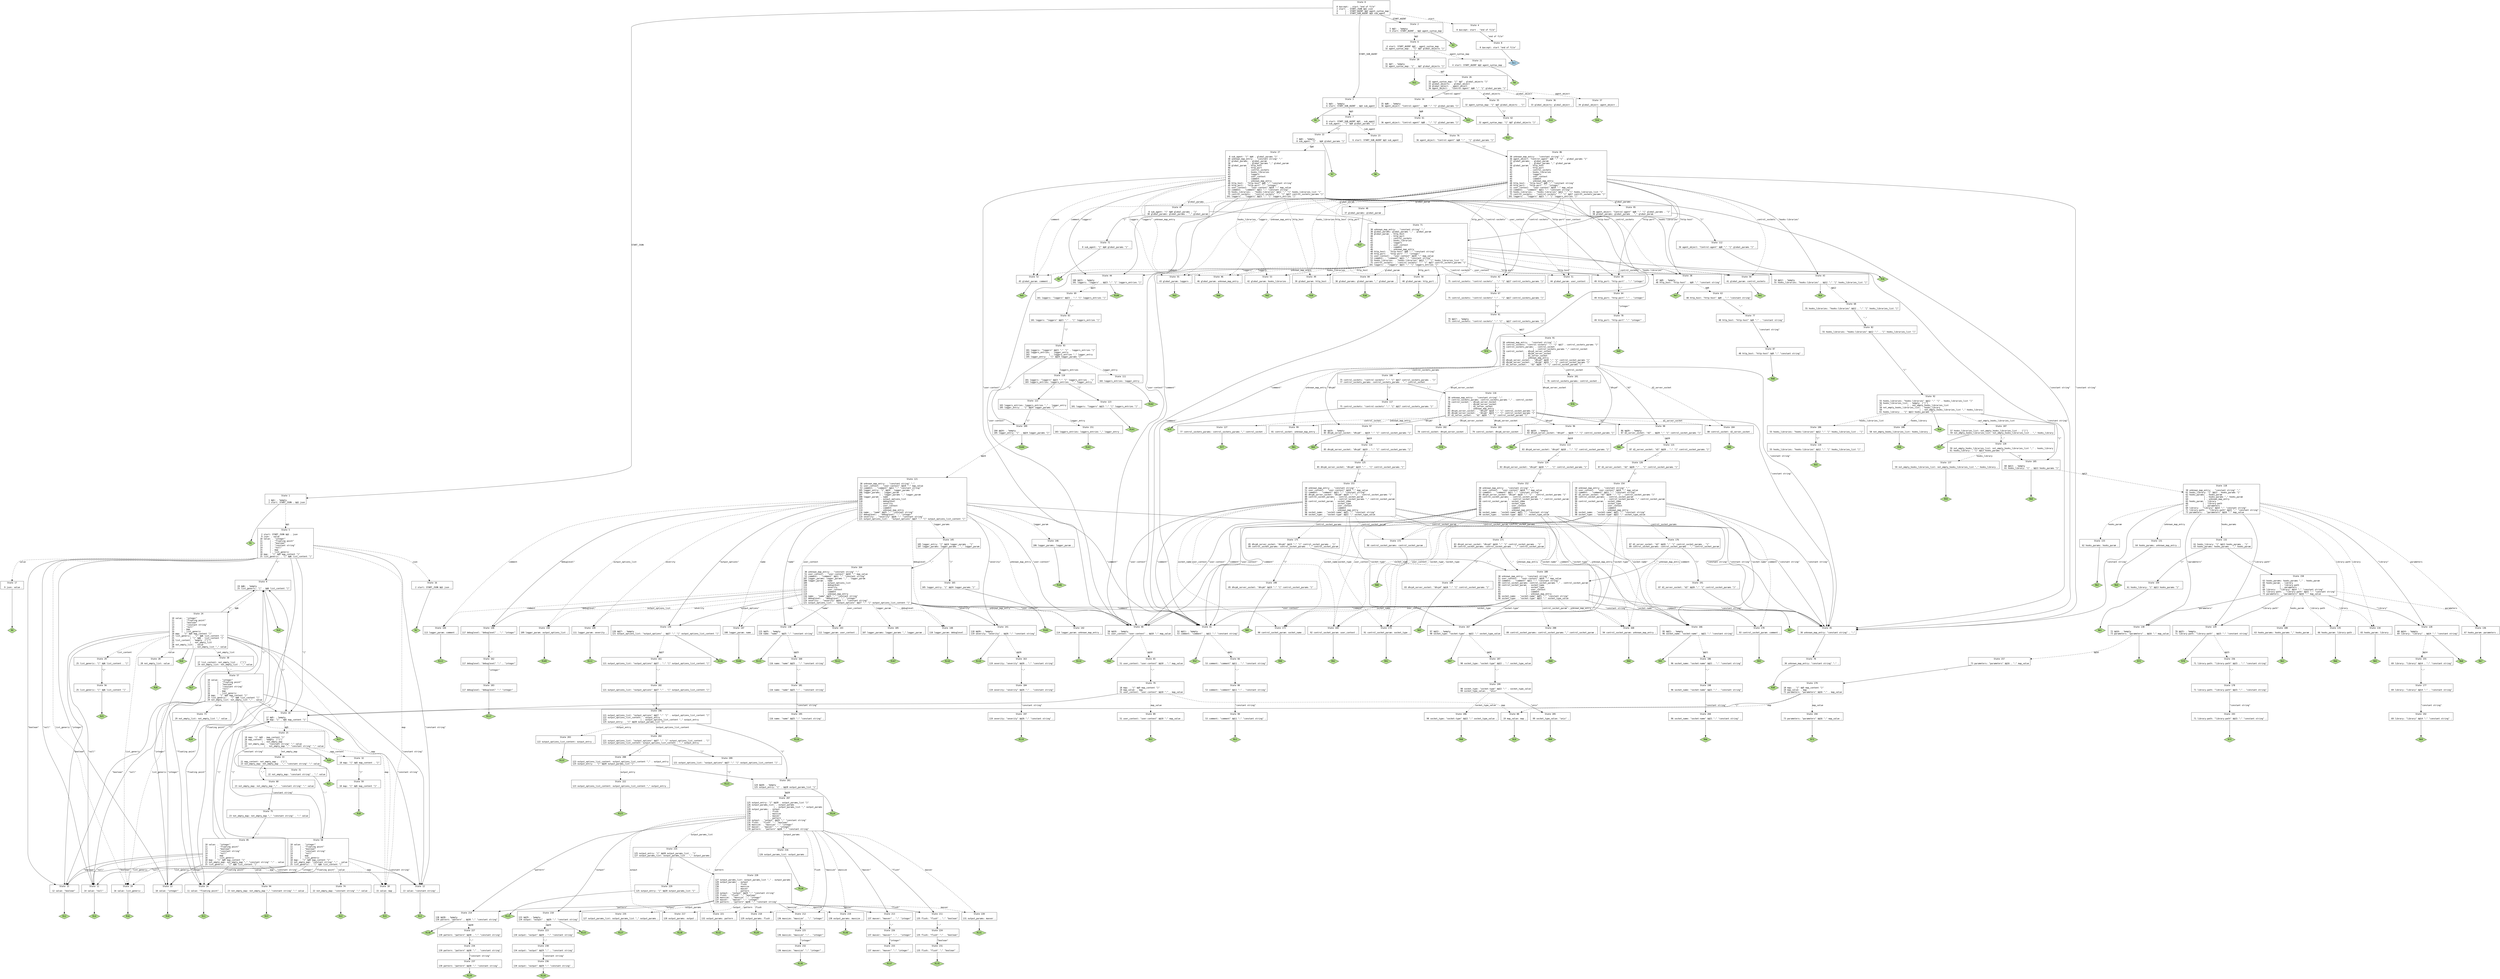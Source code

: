 // Generated by GNU Bison 3.5.1.
// Report bugs to <bug-bison@gnu.org>.
// Home page: <https://www.gnu.org/software/bison/>.

digraph "agent_parser.yy"
{
  node [fontname = courier, shape = box, colorscheme = paired6]
  edge [fontname = courier]

  0 [label="State 0\n\l  0 $accept: . start \"end of file\"\l  2 start: . START_JSON $@1 json\l  4      | . START_AGENT $@2 agent_syntax_map\l  6      | . START_SUB_AGENT $@3 sub_agent\l"]
  0 -> 1 [style=solid label="START_JSON"]
  0 -> 2 [style=solid label="START_AGENT"]
  0 -> 3 [style=solid label="START_SUB_AGENT"]
  0 -> 4 [style=dashed label="start"]
  1 [label="State 1\n\l  1 $@1: . %empty\l  2 start: START_JSON . $@1 json\l"]
  1 -> 5 [style=dashed label="$@1"]
  1 -> "1R1" [style=solid]
 "1R1" [label="R1", fillcolor=3, shape=diamond, style=filled]
  2 [label="State 2\n\l  3 $@2: . %empty\l  4 start: START_AGENT . $@2 agent_syntax_map\l"]
  2 -> 6 [style=dashed label="$@2"]
  2 -> "2R3" [style=solid]
 "2R3" [label="R3", fillcolor=3, shape=diamond, style=filled]
  3 [label="State 3\n\l  5 $@3: . %empty\l  6 start: START_SUB_AGENT . $@3 sub_agent\l"]
  3 -> 7 [style=dashed label="$@3"]
  3 -> "3R5" [style=solid]
 "3R5" [label="R5", fillcolor=3, shape=diamond, style=filled]
  4 [label="State 4\n\l  0 $accept: start . \"end of file\"\l"]
  4 -> 8 [style=solid label="\"end of file\""]
  5 [label="State 5\n\l  2 start: START_JSON $@1 . json\l  9 json: . value\l 10 value: . \"integer\"\l 11      | . \"floating point\"\l 12      | . \"boolean\"\l 13      | . \"constant string\"\l 14      | . \"null\"\l 15      | . map\l 16      | . list_generic\l 18 map: . \"{\" $@5 map_content \"}\"\l 25 list_generic: . \"[\" $@6 list_content \"]\"\l"]
  5 -> 9 [style=solid label="\"[\""]
  5 -> 10 [style=solid label="\"{\""]
  5 -> 11 [style=solid label="\"null\""]
  5 -> 12 [style=solid label="\"constant string\""]
  5 -> 13 [style=solid label="\"integer\""]
  5 -> 14 [style=solid label="\"floating point\""]
  5 -> 15 [style=solid label="\"boolean\""]
  5 -> 16 [style=dashed label="json"]
  5 -> 17 [style=dashed label="value"]
  5 -> 18 [style=dashed label="map"]
  5 -> 19 [style=dashed label="list_generic"]
  6 [label="State 6\n\l  4 start: START_AGENT $@2 . agent_syntax_map\l 32 agent_syntax_map: . \"{\" $@7 global_objects \"}\"\l"]
  6 -> 20 [style=solid label="\"{\""]
  6 -> 21 [style=dashed label="agent_syntax_map"]
  7 [label="State 7\n\l  6 start: START_SUB_AGENT $@3 . sub_agent\l  8 sub_agent: . \"{\" $@4 global_params \"}\"\l"]
  7 -> 22 [style=solid label="\"{\""]
  7 -> 23 [style=dashed label="sub_agent"]
  8 [label="State 8\n\l  0 $accept: start \"end of file\" .\l"]
  8 -> "8R0" [style=solid]
 "8R0" [label="Acc", fillcolor=1, shape=diamond, style=filled]
  9 [label="State 9\n\l 24 $@6: . %empty\l 25 list_generic: \"[\" . $@6 list_content \"]\"\l"]
  9 -> 24 [style=dashed label="$@6"]
  9 -> "9R24" [style=solid]
 "9R24" [label="R24", fillcolor=3, shape=diamond, style=filled]
  10 [label="State 10\n\l 17 $@5: . %empty\l 18 map: \"{\" . $@5 map_content \"}\"\l"]
  10 -> 25 [style=dashed label="$@5"]
  10 -> "10R17" [style=solid]
 "10R17" [label="R17", fillcolor=3, shape=diamond, style=filled]
  11 [label="State 11\n\l 14 value: \"null\" .\l"]
  11 -> "11R14" [style=solid]
 "11R14" [label="R14", fillcolor=3, shape=diamond, style=filled]
  12 [label="State 12\n\l 13 value: \"constant string\" .\l"]
  12 -> "12R13" [style=solid]
 "12R13" [label="R13", fillcolor=3, shape=diamond, style=filled]
  13 [label="State 13\n\l 10 value: \"integer\" .\l"]
  13 -> "13R10" [style=solid]
 "13R10" [label="R10", fillcolor=3, shape=diamond, style=filled]
  14 [label="State 14\n\l 11 value: \"floating point\" .\l"]
  14 -> "14R11" [style=solid]
 "14R11" [label="R11", fillcolor=3, shape=diamond, style=filled]
  15 [label="State 15\n\l 12 value: \"boolean\" .\l"]
  15 -> "15R12" [style=solid]
 "15R12" [label="R12", fillcolor=3, shape=diamond, style=filled]
  16 [label="State 16\n\l  2 start: START_JSON $@1 json .\l"]
  16 -> "16R2" [style=solid]
 "16R2" [label="R2", fillcolor=3, shape=diamond, style=filled]
  17 [label="State 17\n\l  9 json: value .\l"]
  17 -> "17R9" [style=solid]
 "17R9" [label="R9", fillcolor=3, shape=diamond, style=filled]
  18 [label="State 18\n\l 15 value: map .\l"]
  18 -> "18R15" [style=solid]
 "18R15" [label="R15", fillcolor=3, shape=diamond, style=filled]
  19 [label="State 19\n\l 16 value: list_generic .\l"]
  19 -> "19R16" [style=solid]
 "19R16" [label="R16", fillcolor=3, shape=diamond, style=filled]
  20 [label="State 20\n\l 31 $@7: . %empty\l 32 agent_syntax_map: \"{\" . $@7 global_objects \"}\"\l"]
  20 -> 26 [style=dashed label="$@7"]
  20 -> "20R31" [style=solid]
 "20R31" [label="R31", fillcolor=3, shape=diamond, style=filled]
  21 [label="State 21\n\l  4 start: START_AGENT $@2 agent_syntax_map .\l"]
  21 -> "21R4" [style=solid]
 "21R4" [label="R4", fillcolor=3, shape=diamond, style=filled]
  22 [label="State 22\n\l  7 $@4: . %empty\l  8 sub_agent: \"{\" . $@4 global_params \"}\"\l"]
  22 -> 27 [style=dashed label="$@4"]
  22 -> "22R7" [style=solid]
 "22R7" [label="R7", fillcolor=3, shape=diamond, style=filled]
  23 [label="State 23\n\l  6 start: START_SUB_AGENT $@3 sub_agent .\l"]
  23 -> "23R6" [style=solid]
 "23R6" [label="R6", fillcolor=3, shape=diamond, style=filled]
  24 [label="State 24\n\l 10 value: . \"integer\"\l 11      | . \"floating point\"\l 12      | . \"boolean\"\l 13      | . \"constant string\"\l 14      | . \"null\"\l 15      | . map\l 16      | . list_generic\l 18 map: . \"{\" $@5 map_content \"}\"\l 25 list_generic: . \"[\" $@6 list_content \"]\"\l 25             | \"[\" $@6 . list_content \"]\"\l 26 list_content: . %empty  [\"]\"]\l 27             | . not_empty_list\l 28 not_empty_list: . value\l 29               | . not_empty_list \",\" value\l"]
  24 -> 9 [style=solid label="\"[\""]
  24 -> 10 [style=solid label="\"{\""]
  24 -> 11 [style=solid label="\"null\""]
  24 -> 12 [style=solid label="\"constant string\""]
  24 -> 13 [style=solid label="\"integer\""]
  24 -> 14 [style=solid label="\"floating point\""]
  24 -> 15 [style=solid label="\"boolean\""]
  24 -> 28 [style=dashed label="value"]
  24 -> 18 [style=dashed label="map"]
  24 -> 19 [style=dashed label="list_generic"]
  24 -> 29 [style=dashed label="list_content"]
  24 -> 30 [style=dashed label="not_empty_list"]
  24 -> "24R26" [style=solid]
 "24R26" [label="R26", fillcolor=3, shape=diamond, style=filled]
  25 [label="State 25\n\l 18 map: \"{\" $@5 . map_content \"}\"\l 20 map_content: . %empty  [\"}\"]\l 21            | . not_empty_map\l 22 not_empty_map: . \"constant string\" \":\" value\l 23              | . not_empty_map \",\" \"constant string\" \":\" value\l"]
  25 -> 31 [style=solid label="\"constant string\""]
  25 -> 32 [style=dashed label="map_content"]
  25 -> 33 [style=dashed label="not_empty_map"]
  25 -> "25R20" [style=solid]
 "25R20" [label="R20", fillcolor=3, shape=diamond, style=filled]
  26 [label="State 26\n\l 32 agent_syntax_map: \"{\" $@7 . global_objects \"}\"\l 33 global_objects: . global_object\l 34 global_object: . agent_object\l 36 agent_object: . \"Control-agent\" $@8 \":\" \"{\" global_params \"}\"\l"]
  26 -> 34 [style=solid label="\"Control-agent\""]
  26 -> 35 [style=dashed label="global_objects"]
  26 -> 36 [style=dashed label="global_object"]
  26 -> 37 [style=dashed label="agent_object"]
  27 [label="State 27\n\l  8 sub_agent: \"{\" $@4 . global_params \"}\"\l 30 unknown_map_entry: . \"constant string\" \":\"\l 37 global_params: . global_param\l 38              | . global_params \",\" global_param\l 39 global_param: . http_host\l 40             | . http_port\l 41             | . control_sockets\l 42             | . hooks_libraries\l 43             | . loggers\l 44             | . user_context\l 45             | . comment\l 46             | . unknown_map_entry\l 48 http_host: . \"http-host\" $@9 \":\" \"constant string\"\l 49 http_port: . \"http-port\" \":\" \"integer\"\l 51 user_context: . \"user-context\" $@10 \":\" map_value\l 53 comment: . \"comment\" $@11 \":\" \"constant string\"\l 55 hooks_libraries: . \"hooks-libraries\" $@12 \":\" \"[\" hooks_libraries_list \"]\"\l 75 control_sockets: . \"control-sockets\" \":\" \"{\" $@17 control_sockets_params \"}\"\l101 loggers: . \"loggers\" $@23 \":\" \"[\" loggers_entries \"]\"\l"]
  27 -> 38 [style=solid label="\"http-host\""]
  27 -> 39 [style=solid label="\"http-port\""]
  27 -> 40 [style=solid label="\"user-context\""]
  27 -> 41 [style=solid label="\"comment\""]
  27 -> 42 [style=solid label="\"control-sockets\""]
  27 -> 43 [style=solid label="\"hooks-libraries\""]
  27 -> 44 [style=solid label="\"loggers\""]
  27 -> 45 [style=solid label="\"constant string\""]
  27 -> 46 [style=dashed label="unknown_map_entry"]
  27 -> 47 [style=dashed label="global_params"]
  27 -> 48 [style=dashed label="global_param"]
  27 -> 49 [style=dashed label="http_host"]
  27 -> 50 [style=dashed label="http_port"]
  27 -> 51 [style=dashed label="user_context"]
  27 -> 52 [style=dashed label="comment"]
  27 -> 53 [style=dashed label="hooks_libraries"]
  27 -> 54 [style=dashed label="control_sockets"]
  27 -> 55 [style=dashed label="loggers"]
  28 [label="State 28\n\l 28 not_empty_list: value .\l"]
  28 -> "28R28" [style=solid]
 "28R28" [label="R28", fillcolor=3, shape=diamond, style=filled]
  29 [label="State 29\n\l 25 list_generic: \"[\" $@6 list_content . \"]\"\l"]
  29 -> 56 [style=solid label="\"]\""]
  30 [label="State 30\n\l 27 list_content: not_empty_list .  [\"]\"]\l 29 not_empty_list: not_empty_list . \",\" value\l"]
  30 -> 57 [style=solid label="\",\""]
  30 -> "30R27" [style=solid]
 "30R27" [label="R27", fillcolor=3, shape=diamond, style=filled]
  31 [label="State 31\n\l 22 not_empty_map: \"constant string\" . \":\" value\l"]
  31 -> 58 [style=solid label="\":\""]
  32 [label="State 32\n\l 18 map: \"{\" $@5 map_content . \"}\"\l"]
  32 -> 59 [style=solid label="\"}\""]
  33 [label="State 33\n\l 21 map_content: not_empty_map .  [\"}\"]\l 23 not_empty_map: not_empty_map . \",\" \"constant string\" \":\" value\l"]
  33 -> 60 [style=solid label="\",\""]
  33 -> "33R21" [style=solid]
 "33R21" [label="R21", fillcolor=3, shape=diamond, style=filled]
  34 [label="State 34\n\l 35 $@8: . %empty\l 36 agent_object: \"Control-agent\" . $@8 \":\" \"{\" global_params \"}\"\l"]
  34 -> 61 [style=dashed label="$@8"]
  34 -> "34R35" [style=solid]
 "34R35" [label="R35", fillcolor=3, shape=diamond, style=filled]
  35 [label="State 35\n\l 32 agent_syntax_map: \"{\" $@7 global_objects . \"}\"\l"]
  35 -> 62 [style=solid label="\"}\""]
  36 [label="State 36\n\l 33 global_objects: global_object .\l"]
  36 -> "36R33" [style=solid]
 "36R33" [label="R33", fillcolor=3, shape=diamond, style=filled]
  37 [label="State 37\n\l 34 global_object: agent_object .\l"]
  37 -> "37R34" [style=solid]
 "37R34" [label="R34", fillcolor=3, shape=diamond, style=filled]
  38 [label="State 38\n\l 47 $@9: . %empty\l 48 http_host: \"http-host\" . $@9 \":\" \"constant string\"\l"]
  38 -> 63 [style=dashed label="$@9"]
  38 -> "38R47" [style=solid]
 "38R47" [label="R47", fillcolor=3, shape=diamond, style=filled]
  39 [label="State 39\n\l 49 http_port: \"http-port\" . \":\" \"integer\"\l"]
  39 -> 64 [style=solid label="\":\""]
  40 [label="State 40\n\l 50 $@10: . %empty\l 51 user_context: \"user-context\" . $@10 \":\" map_value\l"]
  40 -> 65 [style=dashed label="$@10"]
  40 -> "40R50" [style=solid]
 "40R50" [label="R50", fillcolor=3, shape=diamond, style=filled]
  41 [label="State 41\n\l 52 $@11: . %empty\l 53 comment: \"comment\" . $@11 \":\" \"constant string\"\l"]
  41 -> 66 [style=dashed label="$@11"]
  41 -> "41R52" [style=solid]
 "41R52" [label="R52", fillcolor=3, shape=diamond, style=filled]
  42 [label="State 42\n\l 75 control_sockets: \"control-sockets\" . \":\" \"{\" $@17 control_sockets_params \"}\"\l"]
  42 -> 67 [style=solid label="\":\""]
  43 [label="State 43\n\l 54 $@12: . %empty\l 55 hooks_libraries: \"hooks-libraries\" . $@12 \":\" \"[\" hooks_libraries_list \"]\"\l"]
  43 -> 68 [style=dashed label="$@12"]
  43 -> "43R54" [style=solid]
 "43R54" [label="R54", fillcolor=3, shape=diamond, style=filled]
  44 [label="State 44\n\l100 $@23: . %empty\l101 loggers: \"loggers\" . $@23 \":\" \"[\" loggers_entries \"]\"\l"]
  44 -> 69 [style=dashed label="$@23"]
  44 -> "44R100" [style=solid]
 "44R100" [label="R100", fillcolor=3, shape=diamond, style=filled]
  45 [label="State 45\n\l 30 unknown_map_entry: \"constant string\" . \":\"\l"]
  45 -> 70 [style=solid label="\":\""]
  46 [label="State 46\n\l 46 global_param: unknown_map_entry .\l"]
  46 -> "46R46" [style=solid]
 "46R46" [label="R46", fillcolor=3, shape=diamond, style=filled]
  47 [label="State 47\n\l  8 sub_agent: \"{\" $@4 global_params . \"}\"\l 38 global_params: global_params . \",\" global_param\l"]
  47 -> 71 [style=solid label="\",\""]
  47 -> 72 [style=solid label="\"}\""]
  48 [label="State 48\n\l 37 global_params: global_param .\l"]
  48 -> "48R37" [style=solid]
 "48R37" [label="R37", fillcolor=3, shape=diamond, style=filled]
  49 [label="State 49\n\l 39 global_param: http_host .\l"]
  49 -> "49R39" [style=solid]
 "49R39" [label="R39", fillcolor=3, shape=diamond, style=filled]
  50 [label="State 50\n\l 40 global_param: http_port .\l"]
  50 -> "50R40" [style=solid]
 "50R40" [label="R40", fillcolor=3, shape=diamond, style=filled]
  51 [label="State 51\n\l 44 global_param: user_context .\l"]
  51 -> "51R44" [style=solid]
 "51R44" [label="R44", fillcolor=3, shape=diamond, style=filled]
  52 [label="State 52\n\l 45 global_param: comment .\l"]
  52 -> "52R45" [style=solid]
 "52R45" [label="R45", fillcolor=3, shape=diamond, style=filled]
  53 [label="State 53\n\l 42 global_param: hooks_libraries .\l"]
  53 -> "53R42" [style=solid]
 "53R42" [label="R42", fillcolor=3, shape=diamond, style=filled]
  54 [label="State 54\n\l 41 global_param: control_sockets .\l"]
  54 -> "54R41" [style=solid]
 "54R41" [label="R41", fillcolor=3, shape=diamond, style=filled]
  55 [label="State 55\n\l 43 global_param: loggers .\l"]
  55 -> "55R43" [style=solid]
 "55R43" [label="R43", fillcolor=3, shape=diamond, style=filled]
  56 [label="State 56\n\l 25 list_generic: \"[\" $@6 list_content \"]\" .\l"]
  56 -> "56R25" [style=solid]
 "56R25" [label="R25", fillcolor=3, shape=diamond, style=filled]
  57 [label="State 57\n\l 10 value: . \"integer\"\l 11      | . \"floating point\"\l 12      | . \"boolean\"\l 13      | . \"constant string\"\l 14      | . \"null\"\l 15      | . map\l 16      | . list_generic\l 18 map: . \"{\" $@5 map_content \"}\"\l 25 list_generic: . \"[\" $@6 list_content \"]\"\l 29 not_empty_list: not_empty_list \",\" . value\l"]
  57 -> 9 [style=solid label="\"[\""]
  57 -> 10 [style=solid label="\"{\""]
  57 -> 11 [style=solid label="\"null\""]
  57 -> 12 [style=solid label="\"constant string\""]
  57 -> 13 [style=solid label="\"integer\""]
  57 -> 14 [style=solid label="\"floating point\""]
  57 -> 15 [style=solid label="\"boolean\""]
  57 -> 73 [style=dashed label="value"]
  57 -> 18 [style=dashed label="map"]
  57 -> 19 [style=dashed label="list_generic"]
  58 [label="State 58\n\l 10 value: . \"integer\"\l 11      | . \"floating point\"\l 12      | . \"boolean\"\l 13      | . \"constant string\"\l 14      | . \"null\"\l 15      | . map\l 16      | . list_generic\l 18 map: . \"{\" $@5 map_content \"}\"\l 22 not_empty_map: \"constant string\" \":\" . value\l 25 list_generic: . \"[\" $@6 list_content \"]\"\l"]
  58 -> 9 [style=solid label="\"[\""]
  58 -> 10 [style=solid label="\"{\""]
  58 -> 11 [style=solid label="\"null\""]
  58 -> 12 [style=solid label="\"constant string\""]
  58 -> 13 [style=solid label="\"integer\""]
  58 -> 14 [style=solid label="\"floating point\""]
  58 -> 15 [style=solid label="\"boolean\""]
  58 -> 74 [style=dashed label="value"]
  58 -> 18 [style=dashed label="map"]
  58 -> 19 [style=dashed label="list_generic"]
  59 [label="State 59\n\l 18 map: \"{\" $@5 map_content \"}\" .\l"]
  59 -> "59R18" [style=solid]
 "59R18" [label="R18", fillcolor=3, shape=diamond, style=filled]
  60 [label="State 60\n\l 23 not_empty_map: not_empty_map \",\" . \"constant string\" \":\" value\l"]
  60 -> 75 [style=solid label="\"constant string\""]
  61 [label="State 61\n\l 36 agent_object: \"Control-agent\" $@8 . \":\" \"{\" global_params \"}\"\l"]
  61 -> 76 [style=solid label="\":\""]
  62 [label="State 62\n\l 32 agent_syntax_map: \"{\" $@7 global_objects \"}\" .\l"]
  62 -> "62R32" [style=solid]
 "62R32" [label="R32", fillcolor=3, shape=diamond, style=filled]
  63 [label="State 63\n\l 48 http_host: \"http-host\" $@9 . \":\" \"constant string\"\l"]
  63 -> 77 [style=solid label="\":\""]
  64 [label="State 64\n\l 49 http_port: \"http-port\" \":\" . \"integer\"\l"]
  64 -> 78 [style=solid label="\"integer\""]
  65 [label="State 65\n\l 51 user_context: \"user-context\" $@10 . \":\" map_value\l"]
  65 -> 79 [style=solid label="\":\""]
  66 [label="State 66\n\l 53 comment: \"comment\" $@11 . \":\" \"constant string\"\l"]
  66 -> 80 [style=solid label="\":\""]
  67 [label="State 67\n\l 75 control_sockets: \"control-sockets\" \":\" . \"{\" $@17 control_sockets_params \"}\"\l"]
  67 -> 81 [style=solid label="\"{\""]
  68 [label="State 68\n\l 55 hooks_libraries: \"hooks-libraries\" $@12 . \":\" \"[\" hooks_libraries_list \"]\"\l"]
  68 -> 82 [style=solid label="\":\""]
  69 [label="State 69\n\l101 loggers: \"loggers\" $@23 . \":\" \"[\" loggers_entries \"]\"\l"]
  69 -> 83 [style=solid label="\":\""]
  70 [label="State 70\n\l 30 unknown_map_entry: \"constant string\" \":\" .\l"]
  70 -> "70R30" [style=solid]
 "70R30" [label="R30", fillcolor=3, shape=diamond, style=filled]
  71 [label="State 71\n\l 30 unknown_map_entry: . \"constant string\" \":\"\l 38 global_params: global_params \",\" . global_param\l 39 global_param: . http_host\l 40             | . http_port\l 41             | . control_sockets\l 42             | . hooks_libraries\l 43             | . loggers\l 44             | . user_context\l 45             | . comment\l 46             | . unknown_map_entry\l 48 http_host: . \"http-host\" $@9 \":\" \"constant string\"\l 49 http_port: . \"http-port\" \":\" \"integer\"\l 51 user_context: . \"user-context\" $@10 \":\" map_value\l 53 comment: . \"comment\" $@11 \":\" \"constant string\"\l 55 hooks_libraries: . \"hooks-libraries\" $@12 \":\" \"[\" hooks_libraries_list \"]\"\l 75 control_sockets: . \"control-sockets\" \":\" \"{\" $@17 control_sockets_params \"}\"\l101 loggers: . \"loggers\" $@23 \":\" \"[\" loggers_entries \"]\"\l"]
  71 -> 38 [style=solid label="\"http-host\""]
  71 -> 39 [style=solid label="\"http-port\""]
  71 -> 40 [style=solid label="\"user-context\""]
  71 -> 41 [style=solid label="\"comment\""]
  71 -> 42 [style=solid label="\"control-sockets\""]
  71 -> 43 [style=solid label="\"hooks-libraries\""]
  71 -> 44 [style=solid label="\"loggers\""]
  71 -> 45 [style=solid label="\"constant string\""]
  71 -> 46 [style=dashed label="unknown_map_entry"]
  71 -> 84 [style=dashed label="global_param"]
  71 -> 49 [style=dashed label="http_host"]
  71 -> 50 [style=dashed label="http_port"]
  71 -> 51 [style=dashed label="user_context"]
  71 -> 52 [style=dashed label="comment"]
  71 -> 53 [style=dashed label="hooks_libraries"]
  71 -> 54 [style=dashed label="control_sockets"]
  71 -> 55 [style=dashed label="loggers"]
  72 [label="State 72\n\l  8 sub_agent: \"{\" $@4 global_params \"}\" .\l"]
  72 -> "72R8" [style=solid]
 "72R8" [label="R8", fillcolor=3, shape=diamond, style=filled]
  73 [label="State 73\n\l 29 not_empty_list: not_empty_list \",\" value .\l"]
  73 -> "73R29" [style=solid]
 "73R29" [label="R29", fillcolor=3, shape=diamond, style=filled]
  74 [label="State 74\n\l 22 not_empty_map: \"constant string\" \":\" value .\l"]
  74 -> "74R22" [style=solid]
 "74R22" [label="R22", fillcolor=3, shape=diamond, style=filled]
  75 [label="State 75\n\l 23 not_empty_map: not_empty_map \",\" \"constant string\" . \":\" value\l"]
  75 -> 85 [style=solid label="\":\""]
  76 [label="State 76\n\l 36 agent_object: \"Control-agent\" $@8 \":\" . \"{\" global_params \"}\"\l"]
  76 -> 86 [style=solid label="\"{\""]
  77 [label="State 77\n\l 48 http_host: \"http-host\" $@9 \":\" . \"constant string\"\l"]
  77 -> 87 [style=solid label="\"constant string\""]
  78 [label="State 78\n\l 49 http_port: \"http-port\" \":\" \"integer\" .\l"]
  78 -> "78R49" [style=solid]
 "78R49" [label="R49", fillcolor=3, shape=diamond, style=filled]
  79 [label="State 79\n\l 18 map: . \"{\" $@5 map_content \"}\"\l 19 map_value: . map\l 51 user_context: \"user-context\" $@10 \":\" . map_value\l"]
  79 -> 10 [style=solid label="\"{\""]
  79 -> 88 [style=dashed label="map"]
  79 -> 89 [style=dashed label="map_value"]
  80 [label="State 80\n\l 53 comment: \"comment\" $@11 \":\" . \"constant string\"\l"]
  80 -> 90 [style=solid label="\"constant string\""]
  81 [label="State 81\n\l 74 $@17: . %empty\l 75 control_sockets: \"control-sockets\" \":\" \"{\" . $@17 control_sockets_params \"}\"\l"]
  81 -> 91 [style=dashed label="$@17"]
  81 -> "81R74" [style=solid]
 "81R74" [label="R74", fillcolor=3, shape=diamond, style=filled]
  82 [label="State 82\n\l 55 hooks_libraries: \"hooks-libraries\" $@12 \":\" . \"[\" hooks_libraries_list \"]\"\l"]
  82 -> 92 [style=solid label="\"[\""]
  83 [label="State 83\n\l101 loggers: \"loggers\" $@23 \":\" . \"[\" loggers_entries \"]\"\l"]
  83 -> 93 [style=solid label="\"[\""]
  84 [label="State 84\n\l 38 global_params: global_params \",\" global_param .\l"]
  84 -> "84R38" [style=solid]
 "84R38" [label="R38", fillcolor=3, shape=diamond, style=filled]
  85 [label="State 85\n\l 10 value: . \"integer\"\l 11      | . \"floating point\"\l 12      | . \"boolean\"\l 13      | . \"constant string\"\l 14      | . \"null\"\l 15      | . map\l 16      | . list_generic\l 18 map: . \"{\" $@5 map_content \"}\"\l 23 not_empty_map: not_empty_map \",\" \"constant string\" \":\" . value\l 25 list_generic: . \"[\" $@6 list_content \"]\"\l"]
  85 -> 9 [style=solid label="\"[\""]
  85 -> 10 [style=solid label="\"{\""]
  85 -> 11 [style=solid label="\"null\""]
  85 -> 12 [style=solid label="\"constant string\""]
  85 -> 13 [style=solid label="\"integer\""]
  85 -> 14 [style=solid label="\"floating point\""]
  85 -> 15 [style=solid label="\"boolean\""]
  85 -> 94 [style=dashed label="value"]
  85 -> 18 [style=dashed label="map"]
  85 -> 19 [style=dashed label="list_generic"]
  86 [label="State 86\n\l 30 unknown_map_entry: . \"constant string\" \":\"\l 36 agent_object: \"Control-agent\" $@8 \":\" \"{\" . global_params \"}\"\l 37 global_params: . global_param\l 38              | . global_params \",\" global_param\l 39 global_param: . http_host\l 40             | . http_port\l 41             | . control_sockets\l 42             | . hooks_libraries\l 43             | . loggers\l 44             | . user_context\l 45             | . comment\l 46             | . unknown_map_entry\l 48 http_host: . \"http-host\" $@9 \":\" \"constant string\"\l 49 http_port: . \"http-port\" \":\" \"integer\"\l 51 user_context: . \"user-context\" $@10 \":\" map_value\l 53 comment: . \"comment\" $@11 \":\" \"constant string\"\l 55 hooks_libraries: . \"hooks-libraries\" $@12 \":\" \"[\" hooks_libraries_list \"]\"\l 75 control_sockets: . \"control-sockets\" \":\" \"{\" $@17 control_sockets_params \"}\"\l101 loggers: . \"loggers\" $@23 \":\" \"[\" loggers_entries \"]\"\l"]
  86 -> 38 [style=solid label="\"http-host\""]
  86 -> 39 [style=solid label="\"http-port\""]
  86 -> 40 [style=solid label="\"user-context\""]
  86 -> 41 [style=solid label="\"comment\""]
  86 -> 42 [style=solid label="\"control-sockets\""]
  86 -> 43 [style=solid label="\"hooks-libraries\""]
  86 -> 44 [style=solid label="\"loggers\""]
  86 -> 45 [style=solid label="\"constant string\""]
  86 -> 46 [style=dashed label="unknown_map_entry"]
  86 -> 95 [style=dashed label="global_params"]
  86 -> 48 [style=dashed label="global_param"]
  86 -> 49 [style=dashed label="http_host"]
  86 -> 50 [style=dashed label="http_port"]
  86 -> 51 [style=dashed label="user_context"]
  86 -> 52 [style=dashed label="comment"]
  86 -> 53 [style=dashed label="hooks_libraries"]
  86 -> 54 [style=dashed label="control_sockets"]
  86 -> 55 [style=dashed label="loggers"]
  87 [label="State 87\n\l 48 http_host: \"http-host\" $@9 \":\" \"constant string\" .\l"]
  87 -> "87R48" [style=solid]
 "87R48" [label="R48", fillcolor=3, shape=diamond, style=filled]
  88 [label="State 88\n\l 19 map_value: map .\l"]
  88 -> "88R19" [style=solid]
 "88R19" [label="R19", fillcolor=3, shape=diamond, style=filled]
  89 [label="State 89\n\l 51 user_context: \"user-context\" $@10 \":\" map_value .\l"]
  89 -> "89R51" [style=solid]
 "89R51" [label="R51", fillcolor=3, shape=diamond, style=filled]
  90 [label="State 90\n\l 53 comment: \"comment\" $@11 \":\" \"constant string\" .\l"]
  90 -> "90R53" [style=solid]
 "90R53" [label="R53", fillcolor=3, shape=diamond, style=filled]
  91 [label="State 91\n\l 30 unknown_map_entry: . \"constant string\" \":\"\l 75 control_sockets: \"control-sockets\" \":\" \"{\" $@17 . control_sockets_params \"}\"\l 76 control_sockets_params: . control_socket\l 77                       | . control_sockets_params \",\" control_socket\l 78 control_socket: . dhcp4_server_socket\l 79               | . dhcp6_server_socket\l 80               | . d2_server_socket\l 81               | . unknown_map_entry\l 83 dhcp4_server_socket: . \"dhcp4\" $@18 \":\" \"{\" control_socket_params \"}\"\l 85 dhcp6_server_socket: . \"dhcp6\" $@19 \":\" \"{\" control_socket_params \"}\"\l 87 d2_server_socket: . \"d2\" $@20 \":\" \"{\" control_socket_params \"}\"\l"]
  91 -> 96 [style=solid label="\"dhcp4\""]
  91 -> 97 [style=solid label="\"dhcp6\""]
  91 -> 98 [style=solid label="\"d2\""]
  91 -> 45 [style=solid label="\"constant string\""]
  91 -> 99 [style=dashed label="unknown_map_entry"]
  91 -> 100 [style=dashed label="control_sockets_params"]
  91 -> 101 [style=dashed label="control_socket"]
  91 -> 102 [style=dashed label="dhcp4_server_socket"]
  91 -> 103 [style=dashed label="dhcp6_server_socket"]
  91 -> 104 [style=dashed label="d2_server_socket"]
  92 [label="State 92\n\l 55 hooks_libraries: \"hooks-libraries\" $@12 \":\" \"[\" . hooks_libraries_list \"]\"\l 56 hooks_libraries_list: . %empty  [\"]\"]\l 57                     | . not_empty_hooks_libraries_list\l 58 not_empty_hooks_libraries_list: . hooks_library\l 59                               | . not_empty_hooks_libraries_list \",\" hooks_library\l 61 hooks_library: . \"{\" $@13 hooks_params \"}\"\l"]
  92 -> 105 [style=solid label="\"{\""]
  92 -> 106 [style=dashed label="hooks_libraries_list"]
  92 -> 107 [style=dashed label="not_empty_hooks_libraries_list"]
  92 -> 108 [style=dashed label="hooks_library"]
  92 -> "92R56" [style=solid]
 "92R56" [label="R56", fillcolor=3, shape=diamond, style=filled]
  93 [label="State 93\n\l101 loggers: \"loggers\" $@23 \":\" \"[\" . loggers_entries \"]\"\l102 loggers_entries: . logger_entry\l103                | . loggers_entries \",\" logger_entry\l105 logger_entry: . \"{\" $@24 logger_params \"}\"\l"]
  93 -> 109 [style=solid label="\"{\""]
  93 -> 110 [style=dashed label="loggers_entries"]
  93 -> 111 [style=dashed label="logger_entry"]
  94 [label="State 94\n\l 23 not_empty_map: not_empty_map \",\" \"constant string\" \":\" value .\l"]
  94 -> "94R23" [style=solid]
 "94R23" [label="R23", fillcolor=3, shape=diamond, style=filled]
  95 [label="State 95\n\l 36 agent_object: \"Control-agent\" $@8 \":\" \"{\" global_params . \"}\"\l 38 global_params: global_params . \",\" global_param\l"]
  95 -> 71 [style=solid label="\",\""]
  95 -> 112 [style=solid label="\"}\""]
  96 [label="State 96\n\l 82 $@18: . %empty\l 83 dhcp4_server_socket: \"dhcp4\" . $@18 \":\" \"{\" control_socket_params \"}\"\l"]
  96 -> 113 [style=dashed label="$@18"]
  96 -> "96R82" [style=solid]
 "96R82" [label="R82", fillcolor=3, shape=diamond, style=filled]
  97 [label="State 97\n\l 84 $@19: . %empty\l 85 dhcp6_server_socket: \"dhcp6\" . $@19 \":\" \"{\" control_socket_params \"}\"\l"]
  97 -> 114 [style=dashed label="$@19"]
  97 -> "97R84" [style=solid]
 "97R84" [label="R84", fillcolor=3, shape=diamond, style=filled]
  98 [label="State 98\n\l 86 $@20: . %empty\l 87 d2_server_socket: \"d2\" . $@20 \":\" \"{\" control_socket_params \"}\"\l"]
  98 -> 115 [style=dashed label="$@20"]
  98 -> "98R86" [style=solid]
 "98R86" [label="R86", fillcolor=3, shape=diamond, style=filled]
  99 [label="State 99\n\l 81 control_socket: unknown_map_entry .\l"]
  99 -> "99R81" [style=solid]
 "99R81" [label="R81", fillcolor=3, shape=diamond, style=filled]
  100 [label="State 100\n\l 75 control_sockets: \"control-sockets\" \":\" \"{\" $@17 control_sockets_params . \"}\"\l 77 control_sockets_params: control_sockets_params . \",\" control_socket\l"]
  100 -> 116 [style=solid label="\",\""]
  100 -> 117 [style=solid label="\"}\""]
  101 [label="State 101\n\l 76 control_sockets_params: control_socket .\l"]
  101 -> "101R76" [style=solid]
 "101R76" [label="R76", fillcolor=3, shape=diamond, style=filled]
  102 [label="State 102\n\l 78 control_socket: dhcp4_server_socket .\l"]
  102 -> "102R78" [style=solid]
 "102R78" [label="R78", fillcolor=3, shape=diamond, style=filled]
  103 [label="State 103\n\l 79 control_socket: dhcp6_server_socket .\l"]
  103 -> "103R79" [style=solid]
 "103R79" [label="R79", fillcolor=3, shape=diamond, style=filled]
  104 [label="State 104\n\l 80 control_socket: d2_server_socket .\l"]
  104 -> "104R80" [style=solid]
 "104R80" [label="R80", fillcolor=3, shape=diamond, style=filled]
  105 [label="State 105\n\l 60 $@13: . %empty\l 61 hooks_library: \"{\" . $@13 hooks_params \"}\"\l"]
  105 -> 118 [style=dashed label="$@13"]
  105 -> "105R60" [style=solid]
 "105R60" [label="R60", fillcolor=3, shape=diamond, style=filled]
  106 [label="State 106\n\l 55 hooks_libraries: \"hooks-libraries\" $@12 \":\" \"[\" hooks_libraries_list . \"]\"\l"]
  106 -> 119 [style=solid label="\"]\""]
  107 [label="State 107\n\l 57 hooks_libraries_list: not_empty_hooks_libraries_list .  [\"]\"]\l 59 not_empty_hooks_libraries_list: not_empty_hooks_libraries_list . \",\" hooks_library\l"]
  107 -> 120 [style=solid label="\",\""]
  107 -> "107R57" [style=solid]
 "107R57" [label="R57", fillcolor=3, shape=diamond, style=filled]
  108 [label="State 108\n\l 58 not_empty_hooks_libraries_list: hooks_library .\l"]
  108 -> "108R58" [style=solid]
 "108R58" [label="R58", fillcolor=3, shape=diamond, style=filled]
  109 [label="State 109\n\l104 $@24: . %empty\l105 logger_entry: \"{\" . $@24 logger_params \"}\"\l"]
  109 -> 121 [style=dashed label="$@24"]
  109 -> "109R104" [style=solid]
 "109R104" [label="R104", fillcolor=3, shape=diamond, style=filled]
  110 [label="State 110\n\l101 loggers: \"loggers\" $@23 \":\" \"[\" loggers_entries . \"]\"\l103 loggers_entries: loggers_entries . \",\" logger_entry\l"]
  110 -> 122 [style=solid label="\",\""]
  110 -> 123 [style=solid label="\"]\""]
  111 [label="State 111\n\l102 loggers_entries: logger_entry .\l"]
  111 -> "111R102" [style=solid]
 "111R102" [label="R102", fillcolor=3, shape=diamond, style=filled]
  112 [label="State 112\n\l 36 agent_object: \"Control-agent\" $@8 \":\" \"{\" global_params \"}\" .\l"]
  112 -> "112R36" [style=solid]
 "112R36" [label="R36", fillcolor=3, shape=diamond, style=filled]
  113 [label="State 113\n\l 83 dhcp4_server_socket: \"dhcp4\" $@18 . \":\" \"{\" control_socket_params \"}\"\l"]
  113 -> 124 [style=solid label="\":\""]
  114 [label="State 114\n\l 85 dhcp6_server_socket: \"dhcp6\" $@19 . \":\" \"{\" control_socket_params \"}\"\l"]
  114 -> 125 [style=solid label="\":\""]
  115 [label="State 115\n\l 87 d2_server_socket: \"d2\" $@20 . \":\" \"{\" control_socket_params \"}\"\l"]
  115 -> 126 [style=solid label="\":\""]
  116 [label="State 116\n\l 30 unknown_map_entry: . \"constant string\" \":\"\l 77 control_sockets_params: control_sockets_params \",\" . control_socket\l 78 control_socket: . dhcp4_server_socket\l 79               | . dhcp6_server_socket\l 80               | . d2_server_socket\l 81               | . unknown_map_entry\l 83 dhcp4_server_socket: . \"dhcp4\" $@18 \":\" \"{\" control_socket_params \"}\"\l 85 dhcp6_server_socket: . \"dhcp6\" $@19 \":\" \"{\" control_socket_params \"}\"\l 87 d2_server_socket: . \"d2\" $@20 \":\" \"{\" control_socket_params \"}\"\l"]
  116 -> 96 [style=solid label="\"dhcp4\""]
  116 -> 97 [style=solid label="\"dhcp6\""]
  116 -> 98 [style=solid label="\"d2\""]
  116 -> 45 [style=solid label="\"constant string\""]
  116 -> 99 [style=dashed label="unknown_map_entry"]
  116 -> 127 [style=dashed label="control_socket"]
  116 -> 102 [style=dashed label="dhcp4_server_socket"]
  116 -> 103 [style=dashed label="dhcp6_server_socket"]
  116 -> 104 [style=dashed label="d2_server_socket"]
  117 [label="State 117\n\l 75 control_sockets: \"control-sockets\" \":\" \"{\" $@17 control_sockets_params \"}\" .\l"]
  117 -> "117R75" [style=solid]
 "117R75" [label="R75", fillcolor=3, shape=diamond, style=filled]
  118 [label="State 118\n\l 30 unknown_map_entry: . \"constant string\" \":\"\l 61 hooks_library: \"{\" $@13 . hooks_params \"}\"\l 62 hooks_params: . hooks_param\l 63             | . hooks_params \",\" hooks_param\l 64             | . unknown_map_entry\l 65 hooks_param: . library\l 66            | . library-path\l 67            | . parameters\l 69 library: . \"library\" $@14 \":\" \"constant string\"\l 71 library-path: . \"library-path\" $@15 \":\" \"constant string\"\l 73 parameters: . \"parameters\" $@16 \":\" map_value\l"]
  118 -> 128 [style=solid label="\"library\""]
  118 -> 129 [style=solid label="\"library-path\""]
  118 -> 130 [style=solid label="\"parameters\""]
  118 -> 45 [style=solid label="\"constant string\""]
  118 -> 131 [style=dashed label="unknown_map_entry"]
  118 -> 132 [style=dashed label="hooks_params"]
  118 -> 133 [style=dashed label="hooks_param"]
  118 -> 134 [style=dashed label="library"]
  118 -> 135 [style=dashed label="library-path"]
  118 -> 136 [style=dashed label="parameters"]
  119 [label="State 119\n\l 55 hooks_libraries: \"hooks-libraries\" $@12 \":\" \"[\" hooks_libraries_list \"]\" .\l"]
  119 -> "119R55" [style=solid]
 "119R55" [label="R55", fillcolor=3, shape=diamond, style=filled]
  120 [label="State 120\n\l 59 not_empty_hooks_libraries_list: not_empty_hooks_libraries_list \",\" . hooks_library\l 61 hooks_library: . \"{\" $@13 hooks_params \"}\"\l"]
  120 -> 105 [style=solid label="\"{\""]
  120 -> 137 [style=dashed label="hooks_library"]
  121 [label="State 121\n\l 30 unknown_map_entry: . \"constant string\" \":\"\l 51 user_context: . \"user-context\" $@10 \":\" map_value\l 53 comment: . \"comment\" $@11 \":\" \"constant string\"\l105 logger_entry: \"{\" $@24 . logger_params \"}\"\l106 logger_params: . logger_param\l107              | . logger_params \",\" logger_param\l108 logger_param: . name\l109             | . output_options_list\l110             | . debuglevel\l111             | . severity\l112             | . user_context\l113             | . comment\l114             | . unknown_map_entry\l116 name: . \"name\" $@25 \":\" \"constant string\"\l117 debuglevel: . \"debuglevel\" \":\" \"integer\"\l119 severity: . \"severity\" $@26 \":\" \"constant string\"\l121 output_options_list: . \"output_options\" $@27 \":\" \"[\" output_options_list_content \"]\"\l"]
  121 -> 40 [style=solid label="\"user-context\""]
  121 -> 41 [style=solid label="\"comment\""]
  121 -> 138 [style=solid label="\"name\""]
  121 -> 139 [style=solid label="\"output_options\""]
  121 -> 140 [style=solid label="\"debuglevel\""]
  121 -> 141 [style=solid label="\"severity\""]
  121 -> 45 [style=solid label="\"constant string\""]
  121 -> 142 [style=dashed label="unknown_map_entry"]
  121 -> 143 [style=dashed label="user_context"]
  121 -> 144 [style=dashed label="comment"]
  121 -> 145 [style=dashed label="logger_params"]
  121 -> 146 [style=dashed label="logger_param"]
  121 -> 147 [style=dashed label="name"]
  121 -> 148 [style=dashed label="debuglevel"]
  121 -> 149 [style=dashed label="severity"]
  121 -> 150 [style=dashed label="output_options_list"]
  122 [label="State 122\n\l103 loggers_entries: loggers_entries \",\" . logger_entry\l105 logger_entry: . \"{\" $@24 logger_params \"}\"\l"]
  122 -> 109 [style=solid label="\"{\""]
  122 -> 151 [style=dashed label="logger_entry"]
  123 [label="State 123\n\l101 loggers: \"loggers\" $@23 \":\" \"[\" loggers_entries \"]\" .\l"]
  123 -> "123R101" [style=solid]
 "123R101" [label="R101", fillcolor=3, shape=diamond, style=filled]
  124 [label="State 124\n\l 83 dhcp4_server_socket: \"dhcp4\" $@18 \":\" . \"{\" control_socket_params \"}\"\l"]
  124 -> 152 [style=solid label="\"{\""]
  125 [label="State 125\n\l 85 dhcp6_server_socket: \"dhcp6\" $@19 \":\" . \"{\" control_socket_params \"}\"\l"]
  125 -> 153 [style=solid label="\"{\""]
  126 [label="State 126\n\l 87 d2_server_socket: \"d2\" $@20 \":\" . \"{\" control_socket_params \"}\"\l"]
  126 -> 154 [style=solid label="\"{\""]
  127 [label="State 127\n\l 77 control_sockets_params: control_sockets_params \",\" control_socket .\l"]
  127 -> "127R77" [style=solid]
 "127R77" [label="R77", fillcolor=3, shape=diamond, style=filled]
  128 [label="State 128\n\l 68 $@14: . %empty\l 69 library: \"library\" . $@14 \":\" \"constant string\"\l"]
  128 -> 155 [style=dashed label="$@14"]
  128 -> "128R68" [style=solid]
 "128R68" [label="R68", fillcolor=3, shape=diamond, style=filled]
  129 [label="State 129\n\l 70 $@15: . %empty\l 71 library-path: \"library-path\" . $@15 \":\" \"constant string\"\l"]
  129 -> 156 [style=dashed label="$@15"]
  129 -> "129R70" [style=solid]
 "129R70" [label="R70", fillcolor=3, shape=diamond, style=filled]
  130 [label="State 130\n\l 72 $@16: . %empty\l 73 parameters: \"parameters\" . $@16 \":\" map_value\l"]
  130 -> 157 [style=dashed label="$@16"]
  130 -> "130R72" [style=solid]
 "130R72" [label="R72", fillcolor=3, shape=diamond, style=filled]
  131 [label="State 131\n\l 64 hooks_params: unknown_map_entry .\l"]
  131 -> "131R64" [style=solid]
 "131R64" [label="R64", fillcolor=3, shape=diamond, style=filled]
  132 [label="State 132\n\l 61 hooks_library: \"{\" $@13 hooks_params . \"}\"\l 63 hooks_params: hooks_params . \",\" hooks_param\l"]
  132 -> 158 [style=solid label="\",\""]
  132 -> 159 [style=solid label="\"}\""]
  133 [label="State 133\n\l 62 hooks_params: hooks_param .\l"]
  133 -> "133R62" [style=solid]
 "133R62" [label="R62", fillcolor=3, shape=diamond, style=filled]
  134 [label="State 134\n\l 65 hooks_param: library .\l"]
  134 -> "134R65" [style=solid]
 "134R65" [label="R65", fillcolor=3, shape=diamond, style=filled]
  135 [label="State 135\n\l 66 hooks_param: library-path .\l"]
  135 -> "135R66" [style=solid]
 "135R66" [label="R66", fillcolor=3, shape=diamond, style=filled]
  136 [label="State 136\n\l 67 hooks_param: parameters .\l"]
  136 -> "136R67" [style=solid]
 "136R67" [label="R67", fillcolor=3, shape=diamond, style=filled]
  137 [label="State 137\n\l 59 not_empty_hooks_libraries_list: not_empty_hooks_libraries_list \",\" hooks_library .\l"]
  137 -> "137R59" [style=solid]
 "137R59" [label="R59", fillcolor=3, shape=diamond, style=filled]
  138 [label="State 138\n\l115 $@25: . %empty\l116 name: \"name\" . $@25 \":\" \"constant string\"\l"]
  138 -> 160 [style=dashed label="$@25"]
  138 -> "138R115" [style=solid]
 "138R115" [label="R115", fillcolor=3, shape=diamond, style=filled]
  139 [label="State 139\n\l120 $@27: . %empty\l121 output_options_list: \"output_options\" . $@27 \":\" \"[\" output_options_list_content \"]\"\l"]
  139 -> 161 [style=dashed label="$@27"]
  139 -> "139R120" [style=solid]
 "139R120" [label="R120", fillcolor=3, shape=diamond, style=filled]
  140 [label="State 140\n\l117 debuglevel: \"debuglevel\" . \":\" \"integer\"\l"]
  140 -> 162 [style=solid label="\":\""]
  141 [label="State 141\n\l118 $@26: . %empty\l119 severity: \"severity\" . $@26 \":\" \"constant string\"\l"]
  141 -> 163 [style=dashed label="$@26"]
  141 -> "141R118" [style=solid]
 "141R118" [label="R118", fillcolor=3, shape=diamond, style=filled]
  142 [label="State 142\n\l114 logger_param: unknown_map_entry .\l"]
  142 -> "142R114" [style=solid]
 "142R114" [label="R114", fillcolor=3, shape=diamond, style=filled]
  143 [label="State 143\n\l112 logger_param: user_context .\l"]
  143 -> "143R112" [style=solid]
 "143R112" [label="R112", fillcolor=3, shape=diamond, style=filled]
  144 [label="State 144\n\l113 logger_param: comment .\l"]
  144 -> "144R113" [style=solid]
 "144R113" [label="R113", fillcolor=3, shape=diamond, style=filled]
  145 [label="State 145\n\l105 logger_entry: \"{\" $@24 logger_params . \"}\"\l107 logger_params: logger_params . \",\" logger_param\l"]
  145 -> 164 [style=solid label="\",\""]
  145 -> 165 [style=solid label="\"}\""]
  146 [label="State 146\n\l106 logger_params: logger_param .\l"]
  146 -> "146R106" [style=solid]
 "146R106" [label="R106", fillcolor=3, shape=diamond, style=filled]
  147 [label="State 147\n\l108 logger_param: name .\l"]
  147 -> "147R108" [style=solid]
 "147R108" [label="R108", fillcolor=3, shape=diamond, style=filled]
  148 [label="State 148\n\l110 logger_param: debuglevel .\l"]
  148 -> "148R110" [style=solid]
 "148R110" [label="R110", fillcolor=3, shape=diamond, style=filled]
  149 [label="State 149\n\l111 logger_param: severity .\l"]
  149 -> "149R111" [style=solid]
 "149R111" [label="R111", fillcolor=3, shape=diamond, style=filled]
  150 [label="State 150\n\l109 logger_param: output_options_list .\l"]
  150 -> "150R109" [style=solid]
 "150R109" [label="R109", fillcolor=3, shape=diamond, style=filled]
  151 [label="State 151\n\l103 loggers_entries: loggers_entries \",\" logger_entry .\l"]
  151 -> "151R103" [style=solid]
 "151R103" [label="R103", fillcolor=3, shape=diamond, style=filled]
  152 [label="State 152\n\l 30 unknown_map_entry: . \"constant string\" \":\"\l 51 user_context: . \"user-context\" $@10 \":\" map_value\l 53 comment: . \"comment\" $@11 \":\" \"constant string\"\l 83 dhcp4_server_socket: \"dhcp4\" $@18 \":\" \"{\" . control_socket_params \"}\"\l 88 control_socket_params: . control_socket_param\l 89                      | . control_socket_params \",\" control_socket_param\l 90 control_socket_param: . socket_name\l 91                     | . socket_type\l 92                     | . user_context\l 93                     | . comment\l 94                     | . unknown_map_entry\l 96 socket_name: . \"socket-name\" $@21 \":\" \"constant string\"\l 98 socket_type: . \"socket-type\" $@22 \":\" socket_type_value\l"]
  152 -> 40 [style=solid label="\"user-context\""]
  152 -> 41 [style=solid label="\"comment\""]
  152 -> 166 [style=solid label="\"socket-name\""]
  152 -> 167 [style=solid label="\"socket-type\""]
  152 -> 45 [style=solid label="\"constant string\""]
  152 -> 168 [style=dashed label="unknown_map_entry"]
  152 -> 169 [style=dashed label="user_context"]
  152 -> 170 [style=dashed label="comment"]
  152 -> 171 [style=dashed label="control_socket_params"]
  152 -> 172 [style=dashed label="control_socket_param"]
  152 -> 173 [style=dashed label="socket_name"]
  152 -> 174 [style=dashed label="socket_type"]
  153 [label="State 153\n\l 30 unknown_map_entry: . \"constant string\" \":\"\l 51 user_context: . \"user-context\" $@10 \":\" map_value\l 53 comment: . \"comment\" $@11 \":\" \"constant string\"\l 85 dhcp6_server_socket: \"dhcp6\" $@19 \":\" \"{\" . control_socket_params \"}\"\l 88 control_socket_params: . control_socket_param\l 89                      | . control_socket_params \",\" control_socket_param\l 90 control_socket_param: . socket_name\l 91                     | . socket_type\l 92                     | . user_context\l 93                     | . comment\l 94                     | . unknown_map_entry\l 96 socket_name: . \"socket-name\" $@21 \":\" \"constant string\"\l 98 socket_type: . \"socket-type\" $@22 \":\" socket_type_value\l"]
  153 -> 40 [style=solid label="\"user-context\""]
  153 -> 41 [style=solid label="\"comment\""]
  153 -> 166 [style=solid label="\"socket-name\""]
  153 -> 167 [style=solid label="\"socket-type\""]
  153 -> 45 [style=solid label="\"constant string\""]
  153 -> 168 [style=dashed label="unknown_map_entry"]
  153 -> 169 [style=dashed label="user_context"]
  153 -> 170 [style=dashed label="comment"]
  153 -> 175 [style=dashed label="control_socket_params"]
  153 -> 172 [style=dashed label="control_socket_param"]
  153 -> 173 [style=dashed label="socket_name"]
  153 -> 174 [style=dashed label="socket_type"]
  154 [label="State 154\n\l 30 unknown_map_entry: . \"constant string\" \":\"\l 51 user_context: . \"user-context\" $@10 \":\" map_value\l 53 comment: . \"comment\" $@11 \":\" \"constant string\"\l 87 d2_server_socket: \"d2\" $@20 \":\" \"{\" . control_socket_params \"}\"\l 88 control_socket_params: . control_socket_param\l 89                      | . control_socket_params \",\" control_socket_param\l 90 control_socket_param: . socket_name\l 91                     | . socket_type\l 92                     | . user_context\l 93                     | . comment\l 94                     | . unknown_map_entry\l 96 socket_name: . \"socket-name\" $@21 \":\" \"constant string\"\l 98 socket_type: . \"socket-type\" $@22 \":\" socket_type_value\l"]
  154 -> 40 [style=solid label="\"user-context\""]
  154 -> 41 [style=solid label="\"comment\""]
  154 -> 166 [style=solid label="\"socket-name\""]
  154 -> 167 [style=solid label="\"socket-type\""]
  154 -> 45 [style=solid label="\"constant string\""]
  154 -> 168 [style=dashed label="unknown_map_entry"]
  154 -> 169 [style=dashed label="user_context"]
  154 -> 170 [style=dashed label="comment"]
  154 -> 176 [style=dashed label="control_socket_params"]
  154 -> 172 [style=dashed label="control_socket_param"]
  154 -> 173 [style=dashed label="socket_name"]
  154 -> 174 [style=dashed label="socket_type"]
  155 [label="State 155\n\l 69 library: \"library\" $@14 . \":\" \"constant string\"\l"]
  155 -> 177 [style=solid label="\":\""]
  156 [label="State 156\n\l 71 library-path: \"library-path\" $@15 . \":\" \"constant string\"\l"]
  156 -> 178 [style=solid label="\":\""]
  157 [label="State 157\n\l 73 parameters: \"parameters\" $@16 . \":\" map_value\l"]
  157 -> 179 [style=solid label="\":\""]
  158 [label="State 158\n\l 63 hooks_params: hooks_params \",\" . hooks_param\l 65 hooks_param: . library\l 66            | . library-path\l 67            | . parameters\l 69 library: . \"library\" $@14 \":\" \"constant string\"\l 71 library-path: . \"library-path\" $@15 \":\" \"constant string\"\l 73 parameters: . \"parameters\" $@16 \":\" map_value\l"]
  158 -> 128 [style=solid label="\"library\""]
  158 -> 129 [style=solid label="\"library-path\""]
  158 -> 130 [style=solid label="\"parameters\""]
  158 -> 180 [style=dashed label="hooks_param"]
  158 -> 134 [style=dashed label="library"]
  158 -> 135 [style=dashed label="library-path"]
  158 -> 136 [style=dashed label="parameters"]
  159 [label="State 159\n\l 61 hooks_library: \"{\" $@13 hooks_params \"}\" .\l"]
  159 -> "159R61" [style=solid]
 "159R61" [label="R61", fillcolor=3, shape=diamond, style=filled]
  160 [label="State 160\n\l116 name: \"name\" $@25 . \":\" \"constant string\"\l"]
  160 -> 181 [style=solid label="\":\""]
  161 [label="State 161\n\l121 output_options_list: \"output_options\" $@27 . \":\" \"[\" output_options_list_content \"]\"\l"]
  161 -> 182 [style=solid label="\":\""]
  162 [label="State 162\n\l117 debuglevel: \"debuglevel\" \":\" . \"integer\"\l"]
  162 -> 183 [style=solid label="\"integer\""]
  163 [label="State 163\n\l119 severity: \"severity\" $@26 . \":\" \"constant string\"\l"]
  163 -> 184 [style=solid label="\":\""]
  164 [label="State 164\n\l 30 unknown_map_entry: . \"constant string\" \":\"\l 51 user_context: . \"user-context\" $@10 \":\" map_value\l 53 comment: . \"comment\" $@11 \":\" \"constant string\"\l107 logger_params: logger_params \",\" . logger_param\l108 logger_param: . name\l109             | . output_options_list\l110             | . debuglevel\l111             | . severity\l112             | . user_context\l113             | . comment\l114             | . unknown_map_entry\l116 name: . \"name\" $@25 \":\" \"constant string\"\l117 debuglevel: . \"debuglevel\" \":\" \"integer\"\l119 severity: . \"severity\" $@26 \":\" \"constant string\"\l121 output_options_list: . \"output_options\" $@27 \":\" \"[\" output_options_list_content \"]\"\l"]
  164 -> 40 [style=solid label="\"user-context\""]
  164 -> 41 [style=solid label="\"comment\""]
  164 -> 138 [style=solid label="\"name\""]
  164 -> 139 [style=solid label="\"output_options\""]
  164 -> 140 [style=solid label="\"debuglevel\""]
  164 -> 141 [style=solid label="\"severity\""]
  164 -> 45 [style=solid label="\"constant string\""]
  164 -> 142 [style=dashed label="unknown_map_entry"]
  164 -> 143 [style=dashed label="user_context"]
  164 -> 144 [style=dashed label="comment"]
  164 -> 185 [style=dashed label="logger_param"]
  164 -> 147 [style=dashed label="name"]
  164 -> 148 [style=dashed label="debuglevel"]
  164 -> 149 [style=dashed label="severity"]
  164 -> 150 [style=dashed label="output_options_list"]
  165 [label="State 165\n\l105 logger_entry: \"{\" $@24 logger_params \"}\" .\l"]
  165 -> "165R105" [style=solid]
 "165R105" [label="R105", fillcolor=3, shape=diamond, style=filled]
  166 [label="State 166\n\l 95 $@21: . %empty\l 96 socket_name: \"socket-name\" . $@21 \":\" \"constant string\"\l"]
  166 -> 186 [style=dashed label="$@21"]
  166 -> "166R95" [style=solid]
 "166R95" [label="R95", fillcolor=3, shape=diamond, style=filled]
  167 [label="State 167\n\l 97 $@22: . %empty\l 98 socket_type: \"socket-type\" . $@22 \":\" socket_type_value\l"]
  167 -> 187 [style=dashed label="$@22"]
  167 -> "167R97" [style=solid]
 "167R97" [label="R97", fillcolor=3, shape=diamond, style=filled]
  168 [label="State 168\n\l 94 control_socket_param: unknown_map_entry .\l"]
  168 -> "168R94" [style=solid]
 "168R94" [label="R94", fillcolor=3, shape=diamond, style=filled]
  169 [label="State 169\n\l 92 control_socket_param: user_context .\l"]
  169 -> "169R92" [style=solid]
 "169R92" [label="R92", fillcolor=3, shape=diamond, style=filled]
  170 [label="State 170\n\l 93 control_socket_param: comment .\l"]
  170 -> "170R93" [style=solid]
 "170R93" [label="R93", fillcolor=3, shape=diamond, style=filled]
  171 [label="State 171\n\l 83 dhcp4_server_socket: \"dhcp4\" $@18 \":\" \"{\" control_socket_params . \"}\"\l 89 control_socket_params: control_socket_params . \",\" control_socket_param\l"]
  171 -> 188 [style=solid label="\",\""]
  171 -> 189 [style=solid label="\"}\""]
  172 [label="State 172\n\l 88 control_socket_params: control_socket_param .\l"]
  172 -> "172R88" [style=solid]
 "172R88" [label="R88", fillcolor=3, shape=diamond, style=filled]
  173 [label="State 173\n\l 90 control_socket_param: socket_name .\l"]
  173 -> "173R90" [style=solid]
 "173R90" [label="R90", fillcolor=3, shape=diamond, style=filled]
  174 [label="State 174\n\l 91 control_socket_param: socket_type .\l"]
  174 -> "174R91" [style=solid]
 "174R91" [label="R91", fillcolor=3, shape=diamond, style=filled]
  175 [label="State 175\n\l 85 dhcp6_server_socket: \"dhcp6\" $@19 \":\" \"{\" control_socket_params . \"}\"\l 89 control_socket_params: control_socket_params . \",\" control_socket_param\l"]
  175 -> 188 [style=solid label="\",\""]
  175 -> 190 [style=solid label="\"}\""]
  176 [label="State 176\n\l 87 d2_server_socket: \"d2\" $@20 \":\" \"{\" control_socket_params . \"}\"\l 89 control_socket_params: control_socket_params . \",\" control_socket_param\l"]
  176 -> 188 [style=solid label="\",\""]
  176 -> 191 [style=solid label="\"}\""]
  177 [label="State 177\n\l 69 library: \"library\" $@14 \":\" . \"constant string\"\l"]
  177 -> 192 [style=solid label="\"constant string\""]
  178 [label="State 178\n\l 71 library-path: \"library-path\" $@15 \":\" . \"constant string\"\l"]
  178 -> 193 [style=solid label="\"constant string\""]
  179 [label="State 179\n\l 18 map: . \"{\" $@5 map_content \"}\"\l 19 map_value: . map\l 73 parameters: \"parameters\" $@16 \":\" . map_value\l"]
  179 -> 10 [style=solid label="\"{\""]
  179 -> 88 [style=dashed label="map"]
  179 -> 194 [style=dashed label="map_value"]
  180 [label="State 180\n\l 63 hooks_params: hooks_params \",\" hooks_param .\l"]
  180 -> "180R63" [style=solid]
 "180R63" [label="R63", fillcolor=3, shape=diamond, style=filled]
  181 [label="State 181\n\l116 name: \"name\" $@25 \":\" . \"constant string\"\l"]
  181 -> 195 [style=solid label="\"constant string\""]
  182 [label="State 182\n\l121 output_options_list: \"output_options\" $@27 \":\" . \"[\" output_options_list_content \"]\"\l"]
  182 -> 196 [style=solid label="\"[\""]
  183 [label="State 183\n\l117 debuglevel: \"debuglevel\" \":\" \"integer\" .\l"]
  183 -> "183R117" [style=solid]
 "183R117" [label="R117", fillcolor=3, shape=diamond, style=filled]
  184 [label="State 184\n\l119 severity: \"severity\" $@26 \":\" . \"constant string\"\l"]
  184 -> 197 [style=solid label="\"constant string\""]
  185 [label="State 185\n\l107 logger_params: logger_params \",\" logger_param .\l"]
  185 -> "185R107" [style=solid]
 "185R107" [label="R107", fillcolor=3, shape=diamond, style=filled]
  186 [label="State 186\n\l 96 socket_name: \"socket-name\" $@21 . \":\" \"constant string\"\l"]
  186 -> 198 [style=solid label="\":\""]
  187 [label="State 187\n\l 98 socket_type: \"socket-type\" $@22 . \":\" socket_type_value\l"]
  187 -> 199 [style=solid label="\":\""]
  188 [label="State 188\n\l 30 unknown_map_entry: . \"constant string\" \":\"\l 51 user_context: . \"user-context\" $@10 \":\" map_value\l 53 comment: . \"comment\" $@11 \":\" \"constant string\"\l 89 control_socket_params: control_socket_params \",\" . control_socket_param\l 90 control_socket_param: . socket_name\l 91                     | . socket_type\l 92                     | . user_context\l 93                     | . comment\l 94                     | . unknown_map_entry\l 96 socket_name: . \"socket-name\" $@21 \":\" \"constant string\"\l 98 socket_type: . \"socket-type\" $@22 \":\" socket_type_value\l"]
  188 -> 40 [style=solid label="\"user-context\""]
  188 -> 41 [style=solid label="\"comment\""]
  188 -> 166 [style=solid label="\"socket-name\""]
  188 -> 167 [style=solid label="\"socket-type\""]
  188 -> 45 [style=solid label="\"constant string\""]
  188 -> 168 [style=dashed label="unknown_map_entry"]
  188 -> 169 [style=dashed label="user_context"]
  188 -> 170 [style=dashed label="comment"]
  188 -> 200 [style=dashed label="control_socket_param"]
  188 -> 173 [style=dashed label="socket_name"]
  188 -> 174 [style=dashed label="socket_type"]
  189 [label="State 189\n\l 83 dhcp4_server_socket: \"dhcp4\" $@18 \":\" \"{\" control_socket_params \"}\" .\l"]
  189 -> "189R83" [style=solid]
 "189R83" [label="R83", fillcolor=3, shape=diamond, style=filled]
  190 [label="State 190\n\l 85 dhcp6_server_socket: \"dhcp6\" $@19 \":\" \"{\" control_socket_params \"}\" .\l"]
  190 -> "190R85" [style=solid]
 "190R85" [label="R85", fillcolor=3, shape=diamond, style=filled]
  191 [label="State 191\n\l 87 d2_server_socket: \"d2\" $@20 \":\" \"{\" control_socket_params \"}\" .\l"]
  191 -> "191R87" [style=solid]
 "191R87" [label="R87", fillcolor=3, shape=diamond, style=filled]
  192 [label="State 192\n\l 69 library: \"library\" $@14 \":\" \"constant string\" .\l"]
  192 -> "192R69" [style=solid]
 "192R69" [label="R69", fillcolor=3, shape=diamond, style=filled]
  193 [label="State 193\n\l 71 library-path: \"library-path\" $@15 \":\" \"constant string\" .\l"]
  193 -> "193R71" [style=solid]
 "193R71" [label="R71", fillcolor=3, shape=diamond, style=filled]
  194 [label="State 194\n\l 73 parameters: \"parameters\" $@16 \":\" map_value .\l"]
  194 -> "194R73" [style=solid]
 "194R73" [label="R73", fillcolor=3, shape=diamond, style=filled]
  195 [label="State 195\n\l116 name: \"name\" $@25 \":\" \"constant string\" .\l"]
  195 -> "195R116" [style=solid]
 "195R116" [label="R116", fillcolor=3, shape=diamond, style=filled]
  196 [label="State 196\n\l121 output_options_list: \"output_options\" $@27 \":\" \"[\" . output_options_list_content \"]\"\l122 output_options_list_content: . output_entry\l123                            | . output_options_list_content \",\" output_entry\l125 output_entry: . \"{\" $@28 output_params_list \"}\"\l"]
  196 -> 201 [style=solid label="\"{\""]
  196 -> 202 [style=dashed label="output_options_list_content"]
  196 -> 203 [style=dashed label="output_entry"]
  197 [label="State 197\n\l119 severity: \"severity\" $@26 \":\" \"constant string\" .\l"]
  197 -> "197R119" [style=solid]
 "197R119" [label="R119", fillcolor=3, shape=diamond, style=filled]
  198 [label="State 198\n\l 96 socket_name: \"socket-name\" $@21 \":\" . \"constant string\"\l"]
  198 -> 204 [style=solid label="\"constant string\""]
  199 [label="State 199\n\l 98 socket_type: \"socket-type\" $@22 \":\" . socket_type_value\l 99 socket_type_value: . \"unix\"\l"]
  199 -> 205 [style=solid label="\"unix\""]
  199 -> 206 [style=dashed label="socket_type_value"]
  200 [label="State 200\n\l 89 control_socket_params: control_socket_params \",\" control_socket_param .\l"]
  200 -> "200R89" [style=solid]
 "200R89" [label="R89", fillcolor=3, shape=diamond, style=filled]
  201 [label="State 201\n\l124 $@28: . %empty\l125 output_entry: \"{\" . $@28 output_params_list \"}\"\l"]
  201 -> 207 [style=dashed label="$@28"]
  201 -> "201R124" [style=solid]
 "201R124" [label="R124", fillcolor=3, shape=diamond, style=filled]
  202 [label="State 202\n\l121 output_options_list: \"output_options\" $@27 \":\" \"[\" output_options_list_content . \"]\"\l123 output_options_list_content: output_options_list_content . \",\" output_entry\l"]
  202 -> 208 [style=solid label="\",\""]
  202 -> 209 [style=solid label="\"]\""]
  203 [label="State 203\n\l122 output_options_list_content: output_entry .\l"]
  203 -> "203R122" [style=solid]
 "203R122" [label="R122", fillcolor=3, shape=diamond, style=filled]
  204 [label="State 204\n\l 96 socket_name: \"socket-name\" $@21 \":\" \"constant string\" .\l"]
  204 -> "204R96" [style=solid]
 "204R96" [label="R96", fillcolor=3, shape=diamond, style=filled]
  205 [label="State 205\n\l 99 socket_type_value: \"unix\" .\l"]
  205 -> "205R99" [style=solid]
 "205R99" [label="R99", fillcolor=3, shape=diamond, style=filled]
  206 [label="State 206\n\l 98 socket_type: \"socket-type\" $@22 \":\" socket_type_value .\l"]
  206 -> "206R98" [style=solid]
 "206R98" [label="R98", fillcolor=3, shape=diamond, style=filled]
  207 [label="State 207\n\l125 output_entry: \"{\" $@28 . output_params_list \"}\"\l126 output_params_list: . output_params\l127                   | . output_params_list \",\" output_params\l128 output_params: . output\l129              | . flush\l130              | . maxsize\l131              | . maxver\l132              | . pattern\l134 output: . \"output\" $@29 \":\" \"constant string\"\l135 flush: . \"flush\" \":\" \"boolean\"\l136 maxsize: . \"maxsize\" \":\" \"integer\"\l137 maxver: . \"maxver\" \":\" \"integer\"\l139 pattern: . \"pattern\" $@30 \":\" \"constant string\"\l"]
  207 -> 210 [style=solid label="\"output\""]
  207 -> 211 [style=solid label="\"flush\""]
  207 -> 212 [style=solid label="\"maxsize\""]
  207 -> 213 [style=solid label="\"maxver\""]
  207 -> 214 [style=solid label="\"pattern\""]
  207 -> 215 [style=dashed label="output_params_list"]
  207 -> 216 [style=dashed label="output_params"]
  207 -> 217 [style=dashed label="output"]
  207 -> 218 [style=dashed label="flush"]
  207 -> 219 [style=dashed label="maxsize"]
  207 -> 220 [style=dashed label="maxver"]
  207 -> 221 [style=dashed label="pattern"]
  208 [label="State 208\n\l123 output_options_list_content: output_options_list_content \",\" . output_entry\l125 output_entry: . \"{\" $@28 output_params_list \"}\"\l"]
  208 -> 201 [style=solid label="\"{\""]
  208 -> 222 [style=dashed label="output_entry"]
  209 [label="State 209\n\l121 output_options_list: \"output_options\" $@27 \":\" \"[\" output_options_list_content \"]\" .\l"]
  209 -> "209R121" [style=solid]
 "209R121" [label="R121", fillcolor=3, shape=diamond, style=filled]
  210 [label="State 210\n\l133 $@29: . %empty\l134 output: \"output\" . $@29 \":\" \"constant string\"\l"]
  210 -> 223 [style=dashed label="$@29"]
  210 -> "210R133" [style=solid]
 "210R133" [label="R133", fillcolor=3, shape=diamond, style=filled]
  211 [label="State 211\n\l135 flush: \"flush\" . \":\" \"boolean\"\l"]
  211 -> 224 [style=solid label="\":\""]
  212 [label="State 212\n\l136 maxsize: \"maxsize\" . \":\" \"integer\"\l"]
  212 -> 225 [style=solid label="\":\""]
  213 [label="State 213\n\l137 maxver: \"maxver\" . \":\" \"integer\"\l"]
  213 -> 226 [style=solid label="\":\""]
  214 [label="State 214\n\l138 $@30: . %empty\l139 pattern: \"pattern\" . $@30 \":\" \"constant string\"\l"]
  214 -> 227 [style=dashed label="$@30"]
  214 -> "214R138" [style=solid]
 "214R138" [label="R138", fillcolor=3, shape=diamond, style=filled]
  215 [label="State 215\n\l125 output_entry: \"{\" $@28 output_params_list . \"}\"\l127 output_params_list: output_params_list . \",\" output_params\l"]
  215 -> 228 [style=solid label="\",\""]
  215 -> 229 [style=solid label="\"}\""]
  216 [label="State 216\n\l126 output_params_list: output_params .\l"]
  216 -> "216R126" [style=solid]
 "216R126" [label="R126", fillcolor=3, shape=diamond, style=filled]
  217 [label="State 217\n\l128 output_params: output .\l"]
  217 -> "217R128" [style=solid]
 "217R128" [label="R128", fillcolor=3, shape=diamond, style=filled]
  218 [label="State 218\n\l129 output_params: flush .\l"]
  218 -> "218R129" [style=solid]
 "218R129" [label="R129", fillcolor=3, shape=diamond, style=filled]
  219 [label="State 219\n\l130 output_params: maxsize .\l"]
  219 -> "219R130" [style=solid]
 "219R130" [label="R130", fillcolor=3, shape=diamond, style=filled]
  220 [label="State 220\n\l131 output_params: maxver .\l"]
  220 -> "220R131" [style=solid]
 "220R131" [label="R131", fillcolor=3, shape=diamond, style=filled]
  221 [label="State 221\n\l132 output_params: pattern .\l"]
  221 -> "221R132" [style=solid]
 "221R132" [label="R132", fillcolor=3, shape=diamond, style=filled]
  222 [label="State 222\n\l123 output_options_list_content: output_options_list_content \",\" output_entry .\l"]
  222 -> "222R123" [style=solid]
 "222R123" [label="R123", fillcolor=3, shape=diamond, style=filled]
  223 [label="State 223\n\l134 output: \"output\" $@29 . \":\" \"constant string\"\l"]
  223 -> 230 [style=solid label="\":\""]
  224 [label="State 224\n\l135 flush: \"flush\" \":\" . \"boolean\"\l"]
  224 -> 231 [style=solid label="\"boolean\""]
  225 [label="State 225\n\l136 maxsize: \"maxsize\" \":\" . \"integer\"\l"]
  225 -> 232 [style=solid label="\"integer\""]
  226 [label="State 226\n\l137 maxver: \"maxver\" \":\" . \"integer\"\l"]
  226 -> 233 [style=solid label="\"integer\""]
  227 [label="State 227\n\l139 pattern: \"pattern\" $@30 . \":\" \"constant string\"\l"]
  227 -> 234 [style=solid label="\":\""]
  228 [label="State 228\n\l127 output_params_list: output_params_list \",\" . output_params\l128 output_params: . output\l129              | . flush\l130              | . maxsize\l131              | . maxver\l132              | . pattern\l134 output: . \"output\" $@29 \":\" \"constant string\"\l135 flush: . \"flush\" \":\" \"boolean\"\l136 maxsize: . \"maxsize\" \":\" \"integer\"\l137 maxver: . \"maxver\" \":\" \"integer\"\l139 pattern: . \"pattern\" $@30 \":\" \"constant string\"\l"]
  228 -> 210 [style=solid label="\"output\""]
  228 -> 211 [style=solid label="\"flush\""]
  228 -> 212 [style=solid label="\"maxsize\""]
  228 -> 213 [style=solid label="\"maxver\""]
  228 -> 214 [style=solid label="\"pattern\""]
  228 -> 235 [style=dashed label="output_params"]
  228 -> 217 [style=dashed label="output"]
  228 -> 218 [style=dashed label="flush"]
  228 -> 219 [style=dashed label="maxsize"]
  228 -> 220 [style=dashed label="maxver"]
  228 -> 221 [style=dashed label="pattern"]
  229 [label="State 229\n\l125 output_entry: \"{\" $@28 output_params_list \"}\" .\l"]
  229 -> "229R125" [style=solid]
 "229R125" [label="R125", fillcolor=3, shape=diamond, style=filled]
  230 [label="State 230\n\l134 output: \"output\" $@29 \":\" . \"constant string\"\l"]
  230 -> 236 [style=solid label="\"constant string\""]
  231 [label="State 231\n\l135 flush: \"flush\" \":\" \"boolean\" .\l"]
  231 -> "231R135" [style=solid]
 "231R135" [label="R135", fillcolor=3, shape=diamond, style=filled]
  232 [label="State 232\n\l136 maxsize: \"maxsize\" \":\" \"integer\" .\l"]
  232 -> "232R136" [style=solid]
 "232R136" [label="R136", fillcolor=3, shape=diamond, style=filled]
  233 [label="State 233\n\l137 maxver: \"maxver\" \":\" \"integer\" .\l"]
  233 -> "233R137" [style=solid]
 "233R137" [label="R137", fillcolor=3, shape=diamond, style=filled]
  234 [label="State 234\n\l139 pattern: \"pattern\" $@30 \":\" . \"constant string\"\l"]
  234 -> 237 [style=solid label="\"constant string\""]
  235 [label="State 235\n\l127 output_params_list: output_params_list \",\" output_params .\l"]
  235 -> "235R127" [style=solid]
 "235R127" [label="R127", fillcolor=3, shape=diamond, style=filled]
  236 [label="State 236\n\l134 output: \"output\" $@29 \":\" \"constant string\" .\l"]
  236 -> "236R134" [style=solid]
 "236R134" [label="R134", fillcolor=3, shape=diamond, style=filled]
  237 [label="State 237\n\l139 pattern: \"pattern\" $@30 \":\" \"constant string\" .\l"]
  237 -> "237R139" [style=solid]
 "237R139" [label="R139", fillcolor=3, shape=diamond, style=filled]
}
